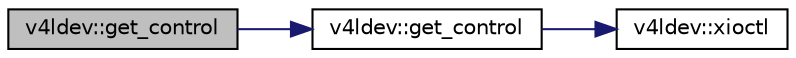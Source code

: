 digraph "v4ldev::get_control"
{
 // INTERACTIVE_SVG=YES
  edge [fontname="Helvetica",fontsize="10",labelfontname="Helvetica",labelfontsize="10"];
  node [fontname="Helvetica",fontsize="10",shape=record];
  rankdir="LR";
  Node24 [label="v4ldev::get_control",height=0.2,width=0.4,color="black", fillcolor="grey75", style="filled", fontcolor="black"];
  Node24 -> Node25 [color="midnightblue",fontsize="10",style="solid",fontname="Helvetica"];
  Node25 [label="v4ldev::get_control",height=0.2,width=0.4,color="black", fillcolor="white", style="filled",URL="$classv4ldev.html#a8b7c5ca137d864c8ffe32349b0aeb01a"];
  Node25 -> Node26 [color="midnightblue",fontsize="10",style="solid",fontname="Helvetica"];
  Node26 [label="v4ldev::xioctl",height=0.2,width=0.4,color="black", fillcolor="white", style="filled",URL="$classv4ldev.html#ab93cb1ab18254ca362310b006bd2552d"];
}
